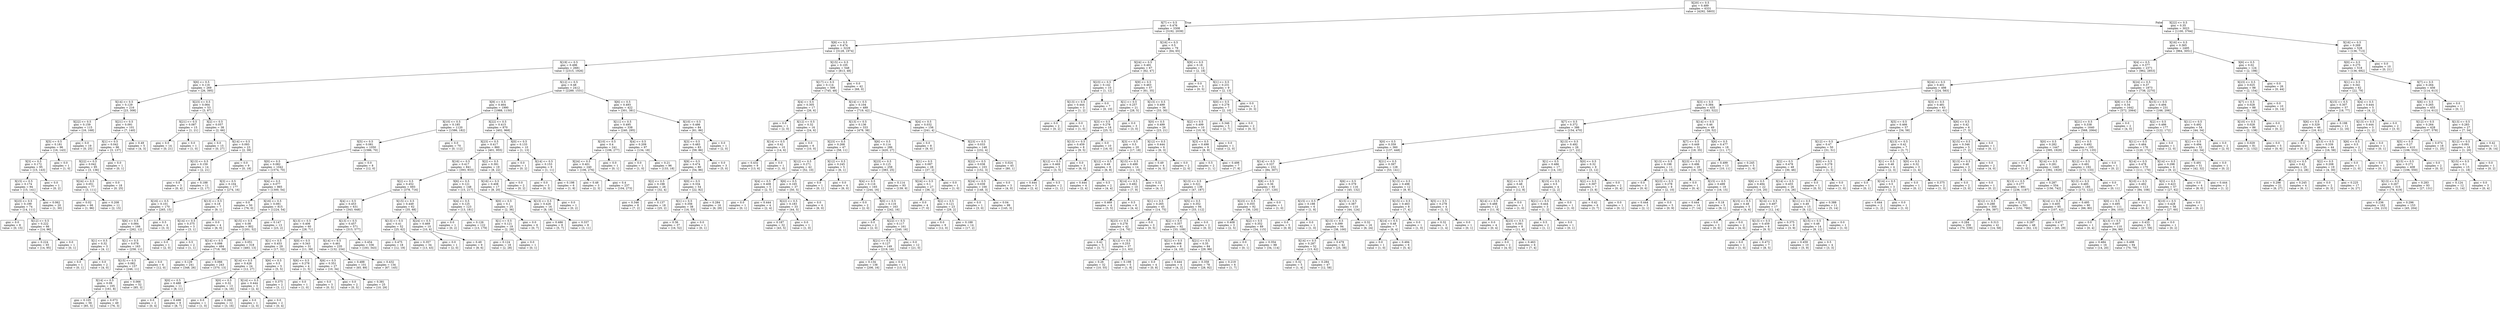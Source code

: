 digraph Tree {
node [shape=box] ;
0 [label="X[20] <= 0.5\ngini = 0.489\nsamples = 6331\nvalue = [4292, 5803]"] ;
1 [label="X[7] <= 0.5\ngini = 0.476\nsamples = 3308\nvalue = [3192, 2039]"] ;
0 -> 1 [labeldistance=2.5, labelangle=45, headlabel="True"] ;
2 [label="X[8] <= 0.5\ngini = 0.474\nsamples = 3229\nvalue = [3128, 1974]"] ;
1 -> 2 ;
3 [label="X[19] <= 0.5\ngini = 0.496\nsamples = 2681\nvalue = [2315, 1926]"] ;
2 -> 3 ;
4 [label="X[6] <= 0.5\ngini = 0.116\nsamples = 269\nvalue = [26, 395]"] ;
3 -> 4 ;
5 [label="X[14] <= 0.5\ngini = 0.129\nsamples = 216\nvalue = [23, 308]"] ;
4 -> 5 ;
6 [label="X[22] <= 0.5\ngini = 0.159\nsamples = 115\nvalue = [16, 168]"] ;
5 -> 6 ;
7 [label="X[5] <= 0.5\ngini = 0.181\nsamples = 96\nvalue = [16, 143]"] ;
6 -> 7 ;
8 [label="X[3] <= 0.5\ngini = 0.172\nsamples = 95\nvalue = [15, 143]"] ;
7 -> 8 ;
9 [label="X[15] <= 0.5\ngini = 0.174\nsamples = 94\nvalue = [15, 141]"] ;
8 -> 9 ;
10 [label="X[23] <= 0.5\ngini = 0.199\nsamples = 74\nvalue = [14, 111]"] ;
9 -> 10 ;
11 [label="gini = 0.0\nsamples = 8\nvalue = [0, 15]"] ;
10 -> 11 ;
12 [label="X[12] <= 0.5\ngini = 0.222\nsamples = 66\nvalue = [14, 96]"] ;
10 -> 12 ;
13 [label="gini = 0.224\nsamples = 65\nvalue = [14, 95]"] ;
12 -> 13 ;
14 [label="gini = 0.0\nsamples = 1\nvalue = [0, 1]"] ;
12 -> 14 ;
15 [label="gini = 0.062\nsamples = 20\nvalue = [1, 30]"] ;
9 -> 15 ;
16 [label="gini = 0.0\nsamples = 1\nvalue = [0, 2]"] ;
8 -> 16 ;
17 [label="gini = 0.0\nsamples = 1\nvalue = [1, 0]"] ;
7 -> 17 ;
18 [label="gini = 0.0\nsamples = 19\nvalue = [0, 25]"] ;
6 -> 18 ;
19 [label="X[21] <= 0.5\ngini = 0.091\nsamples = 101\nvalue = [7, 140]"] ;
5 -> 19 ;
20 [label="X[1] <= 0.5\ngini = 0.042\nsamples = 96\nvalue = [3, 137]"] ;
19 -> 20 ;
21 [label="X[22] <= 0.5\ngini = 0.042\nsamples = 95\nvalue = [3, 136]"] ;
20 -> 21 ;
22 [label="X[24] <= 0.5\ngini = 0.051\nsamples = 77\nvalue = [3, 111]"] ;
21 -> 22 ;
23 [label="gini = 0.02\nsamples = 66\nvalue = [1, 96]"] ;
22 -> 23 ;
24 [label="gini = 0.208\nsamples = 11\nvalue = [2, 15]"] ;
22 -> 24 ;
25 [label="gini = 0.0\nsamples = 18\nvalue = [0, 25]"] ;
21 -> 25 ;
26 [label="gini = 0.0\nsamples = 1\nvalue = [0, 1]"] ;
20 -> 26 ;
27 [label="gini = 0.49\nsamples = 5\nvalue = [4, 3]"] ;
19 -> 27 ;
28 [label="X[23] <= 0.5\ngini = 0.064\nsamples = 53\nvalue = [3, 87]"] ;
4 -> 28 ;
29 [label="X[21] <= 0.5\ngini = 0.087\nsamples = 15\nvalue = [1, 21]"] ;
28 -> 29 ;
30 [label="gini = 0.0\nsamples = 14\nvalue = [0, 21]"] ;
29 -> 30 ;
31 [label="gini = 0.0\nsamples = 1\nvalue = [1, 0]"] ;
29 -> 31 ;
32 [label="X[2] <= 0.5\ngini = 0.057\nsamples = 38\nvalue = [2, 66]"] ;
28 -> 32 ;
33 [label="gini = 0.0\nsamples = 15\nvalue = [0, 27]"] ;
32 -> 33 ;
34 [label="X[14] <= 0.5\ngini = 0.093\nsamples = 23\nvalue = [2, 39]"] ;
32 -> 34 ;
35 [label="X[13] <= 0.5\ngini = 0.159\nsamples = 14\nvalue = [2, 21]"] ;
34 -> 35 ;
36 [label="gini = 0.0\nsamples = 3\nvalue = [0, 4]"] ;
35 -> 36 ;
37 [label="gini = 0.188\nsamples = 11\nvalue = [2, 17]"] ;
35 -> 37 ;
38 [label="gini = 0.0\nsamples = 9\nvalue = [0, 18]"] ;
34 -> 38 ;
39 [label="X[12] <= 0.5\ngini = 0.48\nsamples = 2412\nvalue = [2289, 1531]"] ;
3 -> 39 ;
40 [label="X[9] <= 0.5\ngini = 0.464\nsamples = 1990\nvalue = [1988, 1150]"] ;
39 -> 40 ;
41 [label="X[10] <= 0.5\ngini = 0.185\nsamples = 1120\nvalue = [1586, 182]"] ;
40 -> 41 ;
42 [label="X[5] <= 0.5\ngini = 0.081\nsamples = 1050\nvalue = [1586, 70]"] ;
41 -> 42 ;
43 [label="X[0] <= 0.5\ngini = 0.082\nsamples = 1042\nvalue = [1574, 70]"] ;
42 -> 43 ;
44 [label="X[3] <= 0.5\ngini = 0.104\nsamples = 177\nvalue = [274, 16]"] ;
43 -> 44 ;
45 [label="X[16] <= 0.5\ngini = 0.101\nsamples = 170\nvalue = [265, 15]"] ;
44 -> 45 ;
46 [label="X[6] <= 0.5\ngini = 0.084\nsamples = 166\nvalue = [262, 12]"] ;
45 -> 46 ;
47 [label="X[1] <= 0.5\ngini = 0.32\nsamples = 3\nvalue = [4, 1]"] ;
46 -> 47 ;
48 [label="gini = 0.0\nsamples = 1\nvalue = [0, 1]"] ;
47 -> 48 ;
49 [label="gini = 0.0\nsamples = 2\nvalue = [4, 0]"] ;
47 -> 49 ;
50 [label="X[1] <= 0.5\ngini = 0.078\nsamples = 163\nvalue = [258, 11]"] ;
46 -> 50 ;
51 [label="X[15] <= 0.5\ngini = 0.082\nsamples = 157\nvalue = [246, 11]"] ;
50 -> 51 ;
52 [label="X[14] <= 0.5\ngini = 0.09\nsamples = 105\nvalue = [161, 8]"] ;
51 -> 52 ;
53 [label="gini = 0.105\nsamples = 56\nvalue = [85, 5]"] ;
52 -> 53 ;
54 [label="gini = 0.073\nsamples = 49\nvalue = [76, 3]"] ;
52 -> 54 ;
55 [label="gini = 0.066\nsamples = 52\nvalue = [85, 3]"] ;
51 -> 55 ;
56 [label="gini = 0.0\nsamples = 6\nvalue = [12, 0]"] ;
50 -> 56 ;
57 [label="gini = 0.5\nsamples = 4\nvalue = [3, 3]"] ;
45 -> 57 ;
58 [label="X[13] <= 0.5\ngini = 0.18\nsamples = 7\nvalue = [9, 1]"] ;
44 -> 58 ;
59 [label="X[14] <= 0.5\ngini = 0.375\nsamples = 3\nvalue = [3, 1]"] ;
58 -> 59 ;
60 [label="gini = 0.0\nsamples = 1\nvalue = [2, 0]"] ;
59 -> 60 ;
61 [label="gini = 0.5\nsamples = 2\nvalue = [1, 1]"] ;
59 -> 61 ;
62 [label="gini = 0.0\nsamples = 4\nvalue = [6, 0]"] ;
58 -> 62 ;
63 [label="X[4] <= 0.5\ngini = 0.077\nsamples = 865\nvalue = [1300, 54]"] ;
43 -> 63 ;
64 [label="gini = 0.0\nsamples = 50\nvalue = [76, 0]"] ;
63 -> 64 ;
65 [label="X[16] <= 0.5\ngini = 0.081\nsamples = 815\nvalue = [1224, 54]"] ;
63 -> 65 ;
66 [label="X[15] <= 0.5\ngini = 0.08\nsamples = 802\nvalue = [1201, 52]"] ;
65 -> 66 ;
67 [label="X[14] <= 0.5\ngini = 0.098\nsamples = 484\nvalue = [718, 39]"] ;
66 -> 67 ;
68 [label="gini = 0.129\nsamples = 241\nvalue = [348, 26]"] ;
67 -> 68 ;
69 [label="gini = 0.066\nsamples = 243\nvalue = [370, 13]"] ;
67 -> 69 ;
70 [label="gini = 0.051\nsamples = 318\nvalue = [483, 13]"] ;
66 -> 70 ;
71 [label="gini = 0.147\nsamples = 13\nvalue = [23, 2]"] ;
65 -> 71 ;
72 [label="gini = 0.0\nsamples = 8\nvalue = [12, 0]"] ;
42 -> 72 ;
73 [label="gini = 0.0\nsamples = 70\nvalue = [0, 112]"] ;
41 -> 73 ;
74 [label="X[22] <= 0.5\ngini = 0.415\nsamples = 870\nvalue = [402, 968]"] ;
40 -> 74 ;
75 [label="X[23] <= 0.5\ngini = 0.417\nsamples = 860\nvalue = [401, 955]"] ;
74 -> 75 ;
76 [label="X[16] <= 0.5\ngini = 0.417\nsamples = 841\nvalue = [393, 933]"] ;
75 -> 76 ;
77 [label="X[2] <= 0.5\ngini = 0.452\nsamples = 693\nvalue = [378, 716]"] ;
76 -> 77 ;
78 [label="X[4] <= 0.5\ngini = 0.453\nsamples = 631\nvalue = [343, 648]"] ;
77 -> 78 ;
79 [label="X[13] <= 0.5\ngini = 0.406\nsamples = 60\nvalue = [28, 71]"] ;
78 -> 79 ;
80 [label="X[1] <= 0.5\ngini = 0.453\nsamples = 29\nvalue = [17, 32]"] ;
79 -> 80 ;
81 [label="X[14] <= 0.5\ngini = 0.426\nsamples = 24\nvalue = [12, 27]"] ;
80 -> 81 ;
82 [label="X[0] <= 0.5\ngini = 0.488\nsamples = 11\nvalue = [8, 11]"] ;
81 -> 82 ;
83 [label="gini = 0.0\nsamples = 2\nvalue = [0, 4]"] ;
82 -> 83 ;
84 [label="gini = 0.498\nsamples = 9\nvalue = [8, 7]"] ;
82 -> 84 ;
85 [label="X[0] <= 0.5\ngini = 0.32\nsamples = 13\nvalue = [4, 16]"] ;
81 -> 85 ;
86 [label="gini = 0.0\nsamples = 1\nvalue = [1, 0]"] ;
85 -> 86 ;
87 [label="gini = 0.266\nsamples = 12\nvalue = [3, 16]"] ;
85 -> 87 ;
88 [label="X[6] <= 0.5\ngini = 0.5\nsamples = 5\nvalue = [5, 5]"] ;
80 -> 88 ;
89 [label="X[14] <= 0.5\ngini = 0.444\nsamples = 3\nvalue = [2, 4]"] ;
88 -> 89 ;
90 [label="gini = 0.0\nsamples = 1\nvalue = [2, 0]"] ;
89 -> 90 ;
91 [label="gini = 0.0\nsamples = 2\nvalue = [0, 4]"] ;
89 -> 91 ;
92 [label="gini = 0.375\nsamples = 2\nvalue = [3, 1]"] ;
88 -> 92 ;
93 [label="X[0] <= 0.5\ngini = 0.343\nsamples = 31\nvalue = [11, 39]"] ;
79 -> 93 ;
94 [label="X[6] <= 0.5\ngini = 0.278\nsamples = 4\nvalue = [1, 5]"] ;
93 -> 94 ;
95 [label="gini = 0.0\nsamples = 1\nvalue = [1, 0]"] ;
94 -> 95 ;
96 [label="gini = 0.0\nsamples = 3\nvalue = [0, 5]"] ;
94 -> 96 ;
97 [label="X[6] <= 0.5\ngini = 0.351\nsamples = 27\nvalue = [10, 34]"] ;
93 -> 97 ;
98 [label="gini = 0.0\nsamples = 2\nvalue = [0, 5]"] ;
97 -> 98 ;
99 [label="gini = 0.381\nsamples = 25\nvalue = [10, 29]"] ;
97 -> 99 ;
100 [label="X[13] <= 0.5\ngini = 0.457\nsamples = 571\nvalue = [315, 577]"] ;
78 -> 100 ;
101 [label="X[14] <= 0.5\ngini = 0.461\nsamples = 235\nvalue = [132, 234]"] ;
100 -> 101 ;
102 [label="gini = 0.488\nsamples = 101\nvalue = [65, 89]"] ;
101 -> 102 ;
103 [label="gini = 0.432\nsamples = 134\nvalue = [67, 145]"] ;
101 -> 103 ;
104 [label="gini = 0.454\nsamples = 336\nvalue = [183, 343]"] ;
100 -> 104 ;
105 [label="X[15] <= 0.5\ngini = 0.449\nsamples = 62\nvalue = [35, 68]"] ;
77 -> 105 ;
106 [label="X[13] <= 0.5\ngini = 0.41\nsamples = 52\nvalue = [25, 62]"] ;
105 -> 106 ;
107 [label="gini = 0.475\nsamples = 18\nvalue = [12, 19]"] ;
106 -> 107 ;
108 [label="gini = 0.357\nsamples = 34\nvalue = [13, 43]"] ;
106 -> 108 ;
109 [label="X[24] <= 0.5\ngini = 0.469\nsamples = 10\nvalue = [10, 6]"] ;
105 -> 109 ;
110 [label="gini = 0.0\nsamples = 1\nvalue = [2, 0]"] ;
109 -> 110 ;
111 [label="gini = 0.49\nsamples = 9\nvalue = [8, 6]"] ;
109 -> 111 ;
112 [label="X[6] <= 0.5\ngini = 0.121\nsamples = 148\nvalue = [15, 217]"] ;
76 -> 112 ;
113 [label="X[4] <= 0.5\ngini = 0.125\nsamples = 123\nvalue = [13, 181]"] ;
112 -> 113 ;
114 [label="gini = 0.0\nsamples = 1\nvalue = [0, 2]"] ;
113 -> 114 ;
115 [label="gini = 0.126\nsamples = 122\nvalue = [13, 179]"] ;
113 -> 115 ;
116 [label="X[0] <= 0.5\ngini = 0.1\nsamples = 25\nvalue = [2, 36]"] ;
112 -> 116 ;
117 [label="X[1] <= 0.5\ngini = 0.121\nsamples = 19\nvalue = [2, 29]"] ;
116 -> 117 ;
118 [label="gini = 0.124\nsamples = 18\nvalue = [2, 28]"] ;
117 -> 118 ;
119 [label="gini = 0.0\nsamples = 1\nvalue = [0, 1]"] ;
117 -> 119 ;
120 [label="gini = 0.0\nsamples = 6\nvalue = [0, 7]"] ;
116 -> 120 ;
121 [label="X[2] <= 0.5\ngini = 0.391\nsamples = 19\nvalue = [8, 22]"] ;
75 -> 121 ;
122 [label="X[16] <= 0.5\ngini = 0.408\nsamples = 17\nvalue = [8, 20]"] ;
121 -> 122 ;
123 [label="X[13] <= 0.5\ngini = 0.426\nsamples = 16\nvalue = [8, 18]"] ;
122 -> 123 ;
124 [label="gini = 0.486\nsamples = 8\nvalue = [5, 7]"] ;
123 -> 124 ;
125 [label="gini = 0.337\nsamples = 8\nvalue = [3, 11]"] ;
123 -> 125 ;
126 [label="gini = 0.0\nsamples = 1\nvalue = [0, 2]"] ;
122 -> 126 ;
127 [label="gini = 0.0\nsamples = 2\nvalue = [0, 2]"] ;
121 -> 127 ;
128 [label="X[0] <= 0.5\ngini = 0.133\nsamples = 10\nvalue = [1, 13]"] ;
74 -> 128 ;
129 [label="gini = 0.0\nsamples = 1\nvalue = [0, 2]"] ;
128 -> 129 ;
130 [label="X[14] <= 0.5\ngini = 0.153\nsamples = 9\nvalue = [1, 11]"] ;
128 -> 130 ;
131 [label="gini = 0.0\nsamples = 3\nvalue = [0, 3]"] ;
130 -> 131 ;
132 [label="gini = 0.198\nsamples = 6\nvalue = [1, 8]"] ;
130 -> 132 ;
133 [label="X[6] <= 0.5\ngini = 0.493\nsamples = 422\nvalue = [301, 381]"] ;
39 -> 133 ;
134 [label="X[11] <= 0.5\ngini = 0.495\nsamples = 338\nvalue = [240, 295]"] ;
133 -> 134 ;
135 [label="X[10] <= 0.5\ngini = 0.4\nsamples = 241\nvalue = [106, 277]"] ;
134 -> 135 ;
136 [label="X[24] <= 0.5\ngini = 0.401\nsamples = 240\nvalue = [106, 276]"] ;
135 -> 136 ;
137 [label="gini = 0.48\nsamples = 3\nvalue = [2, 3]"] ;
136 -> 137 ;
138 [label="gini = 0.4\nsamples = 237\nvalue = [104, 273]"] ;
136 -> 138 ;
139 [label="gini = 0.0\nsamples = 1\nvalue = [0, 1]"] ;
135 -> 139 ;
140 [label="X[4] <= 0.5\ngini = 0.209\nsamples = 97\nvalue = [134, 18]"] ;
134 -> 140 ;
141 [label="gini = 0.0\nsamples = 1\nvalue = [1, 0]"] ;
140 -> 141 ;
142 [label="gini = 0.21\nsamples = 96\nvalue = [133, 18]"] ;
140 -> 142 ;
143 [label="X[10] <= 0.5\ngini = 0.486\nsamples = 84\nvalue = [61, 86]"] ;
133 -> 143 ;
144 [label="X[3] <= 0.5\ngini = 0.483\nsamples = 83\nvalue = [59, 86]"] ;
143 -> 144 ;
145 [label="X[9] <= 0.5\ngini = 0.474\nsamples = 80\nvalue = [54, 86]"] ;
144 -> 145 ;
146 [label="X[2] <= 0.5\ngini = 0.198\nsamples = 26\nvalue = [32, 4]"] ;
145 -> 146 ;
147 [label="gini = 0.346\nsamples = 8\nvalue = [7, 2]"] ;
146 -> 147 ;
148 [label="gini = 0.137\nsamples = 18\nvalue = [25, 2]"] ;
146 -> 148 ;
149 [label="X[0] <= 0.5\ngini = 0.334\nsamples = 54\nvalue = [22, 82]"] ;
145 -> 149 ;
150 [label="X[1] <= 0.5\ngini = 0.356\nsamples = 38\nvalue = [16, 53]"] ;
149 -> 150 ;
151 [label="gini = 0.36\nsamples = 37\nvalue = [16, 52]"] ;
150 -> 151 ;
152 [label="gini = 0.0\nsamples = 1\nvalue = [0, 1]"] ;
150 -> 152 ;
153 [label="gini = 0.284\nsamples = 16\nvalue = [6, 29]"] ;
149 -> 153 ;
154 [label="gini = 0.0\nsamples = 3\nvalue = [5, 0]"] ;
144 -> 154 ;
155 [label="gini = 0.0\nsamples = 1\nvalue = [2, 0]"] ;
143 -> 155 ;
156 [label="X[15] <= 0.5\ngini = 0.105\nsamples = 548\nvalue = [813, 48]"] ;
2 -> 156 ;
157 [label="X[17] <= 0.5\ngini = 0.114\nsamples = 506\nvalue = [745, 48]"] ;
156 -> 157 ;
158 [label="X[4] <= 0.5\ngini = 0.305\nsamples = 17\nvalue = [26, 6]"] ;
157 -> 158 ;
159 [label="gini = 0.0\nsamples = 1\nvalue = [2, 0]"] ;
158 -> 159 ;
160 [label="X[12] <= 0.5\ngini = 0.32\nsamples = 16\nvalue = [24, 6]"] ;
158 -> 160 ;
161 [label="X[14] <= 0.5\ngini = 0.42\nsamples = 10\nvalue = [14, 6]"] ;
160 -> 161 ;
162 [label="gini = 0.432\nsamples = 9\nvalue = [13, 6]"] ;
161 -> 162 ;
163 [label="gini = 0.0\nsamples = 1\nvalue = [1, 0]"] ;
161 -> 163 ;
164 [label="gini = 0.0\nsamples = 6\nvalue = [10, 0]"] ;
160 -> 164 ;
165 [label="X[14] <= 0.5\ngini = 0.104\nsamples = 489\nvalue = [719, 42]"] ;
157 -> 165 ;
166 [label="X[13] <= 0.5\ngini = 0.136\nsamples = 333\nvalue = [478, 38]"] ;
165 -> 166 ;
167 [label="X[23] <= 0.5\ngini = 0.268\nsamples = 47\nvalue = [58, 11]"] ;
166 -> 167 ;
168 [label="X[12] <= 0.5\ngini = 0.271\nsamples = 42\nvalue = [52, 10]"] ;
167 -> 168 ;
169 [label="X[4] <= 0.5\ngini = 0.408\nsamples = 5\nvalue = [2, 5]"] ;
168 -> 169 ;
170 [label="gini = 0.0\nsamples = 1\nvalue = [0, 1]"] ;
169 -> 170 ;
171 [label="gini = 0.444\nsamples = 4\nvalue = [2, 4]"] ;
169 -> 171 ;
172 [label="X[6] <= 0.5\ngini = 0.165\nsamples = 37\nvalue = [50, 5]"] ;
168 -> 172 ;
173 [label="X[22] <= 0.5\ngini = 0.183\nsamples = 33\nvalue = [44, 5]"] ;
172 -> 173 ;
174 [label="gini = 0.187\nsamples = 32\nvalue = [43, 5]"] ;
173 -> 174 ;
175 [label="gini = 0.0\nsamples = 1\nvalue = [1, 0]"] ;
173 -> 175 ;
176 [label="gini = 0.0\nsamples = 4\nvalue = [6, 0]"] ;
172 -> 176 ;
177 [label="X[12] <= 0.5\ngini = 0.245\nsamples = 5\nvalue = [6, 1]"] ;
167 -> 177 ;
178 [label="gini = 0.0\nsamples = 1\nvalue = [0, 1]"] ;
177 -> 178 ;
179 [label="gini = 0.0\nsamples = 4\nvalue = [6, 0]"] ;
177 -> 179 ;
180 [label="X[6] <= 0.5\ngini = 0.114\nsamples = 286\nvalue = [420, 27]"] ;
166 -> 180 ;
181 [label="X[23] <= 0.5\ngini = 0.115\nsamples = 258\nvalue = [383, 25]"] ;
180 -> 181 ;
182 [label="X[4] <= 0.5\ngini = 0.116\nsamples = 165\nvalue = [244, 16]"] ;
181 -> 182 ;
183 [label="gini = 0.0\nsamples = 2\nvalue = [2, 0]"] ;
182 -> 183 ;
184 [label="X[0] <= 0.5\ngini = 0.116\nsamples = 163\nvalue = [242, 16]"] ;
182 -> 184 ;
185 [label="gini = 0.0\nsamples = 2\nvalue = [2, 0]"] ;
184 -> 185 ;
186 [label="X[22] <= 0.5\ngini = 0.117\nsamples = 161\nvalue = [240, 16]"] ;
184 -> 186 ;
187 [label="X[21] <= 0.5\ngini = 0.127\nsamples = 149\nvalue = [219, 16]"] ;
186 -> 187 ;
188 [label="gini = 0.134\nsamples = 138\nvalue = [206, 16]"] ;
187 -> 188 ;
189 [label="gini = 0.0\nsamples = 11\nvalue = [13, 0]"] ;
187 -> 189 ;
190 [label="gini = 0.0\nsamples = 12\nvalue = [21, 0]"] ;
186 -> 190 ;
191 [label="gini = 0.114\nsamples = 93\nvalue = [139, 9]"] ;
181 -> 191 ;
192 [label="X[1] <= 0.5\ngini = 0.097\nsamples = 28\nvalue = [37, 2]"] ;
180 -> 192 ;
193 [label="X[24] <= 0.5\ngini = 0.1\nsamples = 27\nvalue = [36, 2]"] ;
192 -> 193 ;
194 [label="gini = 0.0\nsamples = 4\nvalue = [7, 0]"] ;
193 -> 194 ;
195 [label="X[2] <= 0.5\ngini = 0.121\nsamples = 23\nvalue = [29, 2]"] ;
193 -> 195 ;
196 [label="gini = 0.0\nsamples = 9\nvalue = [12, 0]"] ;
195 -> 196 ;
197 [label="gini = 0.188\nsamples = 14\nvalue = [17, 2]"] ;
195 -> 197 ;
198 [label="gini = 0.0\nsamples = 1\nvalue = [1, 0]"] ;
192 -> 198 ;
199 [label="X[4] <= 0.5\ngini = 0.032\nsamples = 156\nvalue = [241, 4]"] ;
165 -> 199 ;
200 [label="gini = 0.0\nsamples = 8\nvalue = [9, 0]"] ;
199 -> 200 ;
201 [label="X[23] <= 0.5\ngini = 0.033\nsamples = 148\nvalue = [232, 4]"] ;
199 -> 201 ;
202 [label="X[22] <= 0.5\ngini = 0.038\nsamples = 103\nvalue = [152, 3]"] ;
201 -> 202 ;
203 [label="X[24] <= 0.5\ngini = 0.039\nsamples = 100\nvalue = [148, 3]"] ;
202 -> 203 ;
204 [label="gini = 0.0\nsamples = 1\nvalue = [3, 0]"] ;
203 -> 204 ;
205 [label="gini = 0.04\nsamples = 99\nvalue = [145, 3]"] ;
203 -> 205 ;
206 [label="gini = 0.0\nsamples = 3\nvalue = [4, 0]"] ;
202 -> 206 ;
207 [label="gini = 0.024\nsamples = 45\nvalue = [80, 1]"] ;
201 -> 207 ;
208 [label="gini = 0.0\nsamples = 42\nvalue = [68, 0]"] ;
156 -> 208 ;
209 [label="X[16] <= 0.5\ngini = 0.5\nsamples = 79\nvalue = [64, 65]"] ;
1 -> 209 ;
210 [label="X[24] <= 0.5\ngini = 0.491\nsamples = 67\nvalue = [62, 47]"] ;
209 -> 210 ;
211 [label="X[23] <= 0.5\ngini = 0.142\nsamples = 10\nvalue = [1, 12]"] ;
210 -> 211 ;
212 [label="X[13] <= 0.5\ngini = 0.444\nsamples = 3\nvalue = [1, 2]"] ;
211 -> 212 ;
213 [label="gini = 0.0\nsamples = 2\nvalue = [0, 2]"] ;
212 -> 213 ;
214 [label="gini = 0.0\nsamples = 1\nvalue = [1, 0]"] ;
212 -> 214 ;
215 [label="gini = 0.0\nsamples = 7\nvalue = [0, 10]"] ;
211 -> 215 ;
216 [label="X[9] <= 0.5\ngini = 0.463\nsamples = 57\nvalue = [61, 35]"] ;
210 -> 216 ;
217 [label="X[1] <= 0.5\ngini = 0.257\nsamples = 21\nvalue = [28, 5]"] ;
216 -> 217 ;
218 [label="X[3] <= 0.5\ngini = 0.278\nsamples = 18\nvalue = [25, 5]"] ;
217 -> 218 ;
219 [label="X[13] <= 0.5\ngini = 0.459\nsamples = 8\nvalue = [9, 5]"] ;
218 -> 219 ;
220 [label="X[12] <= 0.5\ngini = 0.469\nsamples = 5\nvalue = [3, 5]"] ;
219 -> 220 ;
221 [label="gini = 0.444\nsamples = 3\nvalue = [2, 4]"] ;
220 -> 221 ;
222 [label="gini = 0.5\nsamples = 2\nvalue = [1, 1]"] ;
220 -> 222 ;
223 [label="gini = 0.0\nsamples = 3\nvalue = [6, 0]"] ;
219 -> 223 ;
224 [label="gini = 0.0\nsamples = 10\nvalue = [16, 0]"] ;
218 -> 224 ;
225 [label="gini = 0.0\nsamples = 3\nvalue = [3, 0]"] ;
217 -> 225 ;
226 [label="X[13] <= 0.5\ngini = 0.499\nsamples = 36\nvalue = [33, 30]"] ;
216 -> 226 ;
227 [label="X[0] <= 0.5\ngini = 0.499\nsamples = 26\nvalue = [23, 21]"] ;
226 -> 227 ;
228 [label="X[3] <= 0.5\ngini = 0.5\nsamples = 20\nvalue = [17, 18]"] ;
227 -> 228 ;
229 [label="X[12] <= 0.5\ngini = 0.49\nsamples = 6\nvalue = [6, 8]"] ;
228 -> 229 ;
230 [label="gini = 0.444\nsamples = 4\nvalue = [2, 4]"] ;
229 -> 230 ;
231 [label="gini = 0.5\nsamples = 2\nvalue = [4, 4]"] ;
229 -> 231 ;
232 [label="X[15] <= 0.5\ngini = 0.499\nsamples = 14\nvalue = [11, 10]"] ;
228 -> 232 ;
233 [label="X[14] <= 0.5\ngini = 0.492\nsamples = 10\nvalue = [7, 9]"] ;
232 -> 233 ;
234 [label="gini = 0.469\nsamples = 4\nvalue = [3, 5]"] ;
233 -> 234 ;
235 [label="gini = 0.5\nsamples = 6\nvalue = [4, 4]"] ;
233 -> 235 ;
236 [label="gini = 0.32\nsamples = 4\nvalue = [4, 1]"] ;
232 -> 236 ;
237 [label="X[12] <= 0.5\ngini = 0.444\nsamples = 6\nvalue = [6, 3]"] ;
227 -> 237 ;
238 [label="gini = 0.49\nsamples = 4\nvalue = [4, 3]"] ;
237 -> 238 ;
239 [label="gini = 0.0\nsamples = 2\nvalue = [2, 0]"] ;
237 -> 239 ;
240 [label="X[2] <= 0.5\ngini = 0.499\nsamples = 10\nvalue = [10, 9]"] ;
226 -> 240 ;
241 [label="X[3] <= 0.5\ngini = 0.498\nsamples = 9\nvalue = [8, 9]"] ;
240 -> 241 ;
242 [label="gini = 0.5\nsamples = 2\nvalue = [1, 1]"] ;
241 -> 242 ;
243 [label="gini = 0.498\nsamples = 7\nvalue = [7, 8]"] ;
241 -> 243 ;
244 [label="gini = 0.0\nsamples = 1\nvalue = [2, 0]"] ;
240 -> 244 ;
245 [label="X[9] <= 0.5\ngini = 0.18\nsamples = 12\nvalue = [2, 18]"] ;
209 -> 245 ;
246 [label="gini = 0.0\nsamples = 3\nvalue = [0, 5]"] ;
245 -> 246 ;
247 [label="X[1] <= 0.5\ngini = 0.231\nsamples = 9\nvalue = [2, 13]"] ;
245 -> 247 ;
248 [label="X[0] <= 0.5\ngini = 0.278\nsamples = 7\nvalue = [2, 10]"] ;
247 -> 248 ;
249 [label="gini = 0.346\nsamples = 5\nvalue = [2, 7]"] ;
248 -> 249 ;
250 [label="gini = 0.0\nsamples = 2\nvalue = [0, 3]"] ;
248 -> 250 ;
251 [label="gini = 0.0\nsamples = 2\nvalue = [0, 3]"] ;
247 -> 251 ;
252 [label="X[22] <= 0.5\ngini = 0.35\nsamples = 3023\nvalue = [1100, 3764]"] ;
0 -> 252 [labeldistance=2.5, labelangle=-45, headlabel="False"] ;
253 [label="X[16] <= 0.5\ngini = 0.365\nsamples = 2495\nvalue = [964, 3051]"] ;
252 -> 253 ;
254 [label="X[4] <= 0.5\ngini = 0.377\nsamples = 2371\nvalue = [962, 2853]"] ;
253 -> 254 ;
255 [label="X[24] <= 0.5\ngini = 0.401\nsamples = 498\nvalue = [224, 583]"] ;
254 -> 255 ;
256 [label="X[3] <= 0.5\ngini = 0.384\nsamples = 435\nvalue = [183, 522]"] ;
255 -> 256 ;
257 [label="X[7] <= 0.5\ngini = 0.372\nsamples = 386\nvalue = [154, 470]"] ;
256 -> 257 ;
258 [label="X[0] <= 0.5\ngini = 0.359\nsamples = 360\nvalue = [137, 448]"] ;
257 -> 258 ;
259 [label="X[14] <= 0.5\ngini = 0.337\nsamples = 232\nvalue = [84, 307]"] ;
258 -> 259 ;
260 [label="X[13] <= 0.5\ngini = 0.321\nsamples = 139\nvalue = [47, 187]"] ;
259 -> 260 ;
261 [label="X[1] <= 0.5\ngini = 0.265\nsamples = 45\nvalue = [14, 75]"] ;
260 -> 261 ;
262 [label="X[23] <= 0.5\ngini = 0.278\nsamples = 42\nvalue = [14, 70]"] ;
261 -> 262 ;
263 [label="gini = 0.42\nsamples = 5\nvalue = [3, 7]"] ;
262 -> 263 ;
264 [label="X[12] <= 0.5\ngini = 0.253\nsamples = 37\nvalue = [11, 63]"] ;
262 -> 264 ;
265 [label="gini = 0.26\nsamples = 32\nvalue = [10, 55]"] ;
264 -> 265 ;
266 [label="gini = 0.198\nsamples = 5\nvalue = [1, 8]"] ;
264 -> 266 ;
267 [label="gini = 0.0\nsamples = 3\nvalue = [0, 5]"] ;
261 -> 267 ;
268 [label="X[5] <= 0.5\ngini = 0.352\nsamples = 94\nvalue = [33, 112]"] ;
260 -> 268 ;
269 [label="X[2] <= 0.5\ngini = 0.357\nsamples = 92\nvalue = [33, 109]"] ;
268 -> 269 ;
270 [label="X[21] <= 0.5\ngini = 0.408\nsamples = 8\nvalue = [4, 10]"] ;
269 -> 270 ;
271 [label="gini = 0.0\nsamples = 4\nvalue = [0, 8]"] ;
270 -> 271 ;
272 [label="gini = 0.444\nsamples = 4\nvalue = [4, 2]"] ;
270 -> 272 ;
273 [label="X[21] <= 0.5\ngini = 0.35\nsamples = 84\nvalue = [29, 99]"] ;
269 -> 273 ;
274 [label="gini = 0.358\nsamples = 78\nvalue = [28, 92]"] ;
273 -> 274 ;
275 [label="gini = 0.219\nsamples = 6\nvalue = [1, 7]"] ;
273 -> 275 ;
276 [label="gini = 0.0\nsamples = 2\nvalue = [0, 3]"] ;
268 -> 276 ;
277 [label="X[8] <= 0.5\ngini = 0.36\nsamples = 93\nvalue = [37, 120]"] ;
259 -> 277 ;
278 [label="X[23] <= 0.5\ngini = 0.355\nsamples = 92\nvalue = [36, 120]"] ;
277 -> 278 ;
279 [label="gini = 0.408\nsamples = 3\nvalue = [2, 5]"] ;
278 -> 279 ;
280 [label="X[2] <= 0.5\ngini = 0.352\nsamples = 89\nvalue = [34, 115]"] ;
278 -> 280 ;
281 [label="gini = 0.0\nsamples = 1\nvalue = [0, 1]"] ;
280 -> 281 ;
282 [label="gini = 0.354\nsamples = 88\nvalue = [34, 114]"] ;
280 -> 282 ;
283 [label="gini = 0.0\nsamples = 1\nvalue = [1, 0]"] ;
277 -> 283 ;
284 [label="X[21] <= 0.5\ngini = 0.397\nsamples = 128\nvalue = [53, 141]"] ;
258 -> 284 ;
285 [label="X[6] <= 0.5\ngini = 0.379\nsamples = 116\nvalue = [45, 132]"] ;
284 -> 285 ;
286 [label="X[15] <= 0.5\ngini = 0.198\nsamples = 6\nvalue = [1, 8]"] ;
285 -> 286 ;
287 [label="gini = 0.0\nsamples = 5\nvalue = [0, 8]"] ;
286 -> 287 ;
288 [label="gini = 0.0\nsamples = 1\nvalue = [1, 0]"] ;
286 -> 288 ;
289 [label="X[15] <= 0.5\ngini = 0.387\nsamples = 110\nvalue = [44, 124]"] ;
285 -> 289 ;
290 [label="X[13] <= 0.5\ngini = 0.399\nsamples = 94\nvalue = [38, 100]"] ;
289 -> 290 ;
291 [label="X[14] <= 0.5\ngini = 0.287\nsamples = 52\nvalue = [13, 62]"] ;
290 -> 291 ;
292 [label="gini = 0.32\nsamples = 5\nvalue = [1, 4]"] ;
291 -> 292 ;
293 [label="gini = 0.284\nsamples = 47\nvalue = [12, 58]"] ;
291 -> 293 ;
294 [label="gini = 0.479\nsamples = 42\nvalue = [25, 38]"] ;
290 -> 294 ;
295 [label="gini = 0.32\nsamples = 16\nvalue = [6, 24]"] ;
289 -> 295 ;
296 [label="X[13] <= 0.5\ngini = 0.498\nsamples = 12\nvalue = [8, 9]"] ;
284 -> 296 ;
297 [label="X[15] <= 0.5\ngini = 0.463\nsamples = 8\nvalue = [7, 4]"] ;
296 -> 297 ;
298 [label="X[14] <= 0.5\ngini = 0.48\nsamples = 7\nvalue = [6, 4]"] ;
297 -> 298 ;
299 [label="gini = 0.0\nsamples = 1\nvalue = [1, 0]"] ;
298 -> 299 ;
300 [label="gini = 0.494\nsamples = 6\nvalue = [5, 4]"] ;
298 -> 300 ;
301 [label="gini = 0.0\nsamples = 1\nvalue = [1, 0]"] ;
297 -> 301 ;
302 [label="X[5] <= 0.5\ngini = 0.278\nsamples = 4\nvalue = [1, 5]"] ;
296 -> 302 ;
303 [label="gini = 0.32\nsamples = 3\nvalue = [1, 4]"] ;
302 -> 303 ;
304 [label="gini = 0.0\nsamples = 1\nvalue = [0, 1]"] ;
302 -> 304 ;
305 [label="X[13] <= 0.5\ngini = 0.492\nsamples = 26\nvalue = [17, 22]"] ;
257 -> 305 ;
306 [label="X[1] <= 0.5\ngini = 0.486\nsamples = 17\nvalue = [14, 10]"] ;
305 -> 306 ;
307 [label="X[2] <= 0.5\ngini = 0.48\nsamples = 13\nvalue = [12, 8]"] ;
306 -> 307 ;
308 [label="X[14] <= 0.5\ngini = 0.488\nsamples = 12\nvalue = [11, 8]"] ;
307 -> 308 ;
309 [label="gini = 0.0\nsamples = 4\nvalue = [0, 4]"] ;
308 -> 309 ;
310 [label="X[23] <= 0.5\ngini = 0.391\nsamples = 8\nvalue = [11, 4]"] ;
308 -> 310 ;
311 [label="gini = 0.0\nsamples = 2\nvalue = [4, 0]"] ;
310 -> 311 ;
312 [label="gini = 0.463\nsamples = 6\nvalue = [7, 4]"] ;
310 -> 312 ;
313 [label="gini = 0.0\nsamples = 1\nvalue = [1, 0]"] ;
307 -> 313 ;
314 [label="X[15] <= 0.5\ngini = 0.5\nsamples = 4\nvalue = [2, 2]"] ;
306 -> 314 ;
315 [label="X[21] <= 0.5\ngini = 0.444\nsamples = 3\nvalue = [1, 2]"] ;
314 -> 315 ;
316 [label="gini = 0.5\nsamples = 2\nvalue = [1, 1]"] ;
315 -> 316 ;
317 [label="gini = 0.0\nsamples = 1\nvalue = [0, 1]"] ;
315 -> 317 ;
318 [label="gini = 0.0\nsamples = 1\nvalue = [1, 0]"] ;
314 -> 318 ;
319 [label="X[0] <= 0.5\ngini = 0.32\nsamples = 9\nvalue = [3, 12]"] ;
305 -> 319 ;
320 [label="X[2] <= 0.5\ngini = 0.397\nsamples = 7\nvalue = [3, 8]"] ;
319 -> 320 ;
321 [label="gini = 0.42\nsamples = 6\nvalue = [3, 7]"] ;
320 -> 321 ;
322 [label="gini = 0.0\nsamples = 1\nvalue = [0, 1]"] ;
320 -> 322 ;
323 [label="gini = 0.0\nsamples = 2\nvalue = [0, 4]"] ;
319 -> 323 ;
324 [label="X[14] <= 0.5\ngini = 0.46\nsamples = 49\nvalue = [29, 52]"] ;
256 -> 324 ;
325 [label="X[7] <= 0.5\ngini = 0.449\nsamples = 31\nvalue = [18, 35]"] ;
324 -> 325 ;
326 [label="X[13] <= 0.5\ngini = 0.198\nsamples = 11\nvalue = [2, 16]"] ;
325 -> 326 ;
327 [label="gini = 0.0\nsamples = 3\nvalue = [0, 6]"] ;
326 -> 327 ;
328 [label="X[23] <= 0.5\ngini = 0.278\nsamples = 8\nvalue = [2, 10]"] ;
326 -> 328 ;
329 [label="gini = 0.444\nsamples = 3\nvalue = [2, 1]"] ;
328 -> 329 ;
330 [label="gini = 0.0\nsamples = 5\nvalue = [0, 9]"] ;
328 -> 330 ;
331 [label="X[23] <= 0.5\ngini = 0.496\nsamples = 20\nvalue = [16, 19]"] ;
325 -> 331 ;
332 [label="gini = 0.0\nsamples = 1\nvalue = [0, 4]"] ;
331 -> 332 ;
333 [label="X[15] <= 0.5\ngini = 0.499\nsamples = 19\nvalue = [16, 15]"] ;
331 -> 333 ;
334 [label="gini = 0.444\nsamples = 14\nvalue = [7, 14]"] ;
333 -> 334 ;
335 [label="gini = 0.18\nsamples = 5\nvalue = [9, 1]"] ;
333 -> 335 ;
336 [label="X[6] <= 0.5\ngini = 0.477\nsamples = 18\nvalue = [11, 17]"] ;
324 -> 336 ;
337 [label="gini = 0.499\nsamples = 13\nvalue = [10, 11]"] ;
336 -> 337 ;
338 [label="gini = 0.245\nsamples = 5\nvalue = [1, 6]"] ;
336 -> 338 ;
339 [label="X[3] <= 0.5\ngini = 0.481\nsamples = 63\nvalue = [41, 61]"] ;
255 -> 339 ;
340 [label="X[5] <= 0.5\ngini = 0.466\nsamples = 57\nvalue = [34, 58]"] ;
339 -> 340 ;
341 [label="X[12] <= 0.5\ngini = 0.47\nsamples = 50\nvalue = [31, 51]"] ;
340 -> 341 ;
342 [label="X[2] <= 0.5\ngini = 0.478\nsamples = 48\nvalue = [30, 46]"] ;
341 -> 342 ;
343 [label="X[6] <= 0.5\ngini = 0.494\nsamples = 22\nvalue = [16, 20]"] ;
342 -> 343 ;
344 [label="X[15] <= 0.5\ngini = 0.48\nsamples = 5\nvalue = [4, 6]"] ;
343 -> 344 ;
345 [label="gini = 0.0\nsamples = 3\nvalue = [0, 6]"] ;
344 -> 345 ;
346 [label="gini = 0.0\nsamples = 2\nvalue = [4, 0]"] ;
344 -> 346 ;
347 [label="X[14] <= 0.5\ngini = 0.497\nsamples = 17\nvalue = [12, 14]"] ;
343 -> 347 ;
348 [label="X[13] <= 0.5\ngini = 0.459\nsamples = 8\nvalue = [9, 5]"] ;
347 -> 348 ;
349 [label="gini = 0.0\nsamples = 1\nvalue = [1, 0]"] ;
348 -> 349 ;
350 [label="gini = 0.473\nsamples = 7\nvalue = [8, 5]"] ;
348 -> 350 ;
351 [label="gini = 0.375\nsamples = 9\nvalue = [3, 9]"] ;
347 -> 351 ;
352 [label="X[14] <= 0.5\ngini = 0.455\nsamples = 26\nvalue = [14, 26]"] ;
342 -> 352 ;
353 [label="X[11] <= 0.5\ngini = 0.49\nsamples = 15\nvalue = [9, 12]"] ;
352 -> 353 ;
354 [label="X[15] <= 0.5\ngini = 0.48\nsamples = 14\nvalue = [8, 12]"] ;
353 -> 354 ;
355 [label="gini = 0.459\nsamples = 10\nvalue = [5, 9]"] ;
354 -> 355 ;
356 [label="gini = 0.5\nsamples = 4\nvalue = [3, 3]"] ;
354 -> 356 ;
357 [label="gini = 0.0\nsamples = 1\nvalue = [1, 0]"] ;
353 -> 357 ;
358 [label="gini = 0.388\nsamples = 11\nvalue = [5, 14]"] ;
352 -> 358 ;
359 [label="X[0] <= 0.5\ngini = 0.278\nsamples = 2\nvalue = [1, 5]"] ;
341 -> 359 ;
360 [label="gini = 0.0\nsamples = 1\nvalue = [0, 5]"] ;
359 -> 360 ;
361 [label="gini = 0.0\nsamples = 1\nvalue = [1, 0]"] ;
359 -> 361 ;
362 [label="X[13] <= 0.5\ngini = 0.42\nsamples = 7\nvalue = [3, 7]"] ;
340 -> 362 ;
363 [label="X[1] <= 0.5\ngini = 0.48\nsamples = 4\nvalue = [2, 3]"] ;
362 -> 363 ;
364 [label="gini = 0.0\nsamples = 1\nvalue = [0, 1]"] ;
363 -> 364 ;
365 [label="X[14] <= 0.5\ngini = 0.5\nsamples = 3\nvalue = [2, 2]"] ;
363 -> 365 ;
366 [label="gini = 0.444\nsamples = 2\nvalue = [1, 2]"] ;
365 -> 366 ;
367 [label="gini = 0.0\nsamples = 1\nvalue = [1, 0]"] ;
365 -> 367 ;
368 [label="X[0] <= 0.5\ngini = 0.32\nsamples = 3\nvalue = [1, 4]"] ;
362 -> 368 ;
369 [label="gini = 0.0\nsamples = 1\nvalue = [0, 1]"] ;
368 -> 369 ;
370 [label="gini = 0.375\nsamples = 2\nvalue = [1, 3]"] ;
368 -> 370 ;
371 [label="X[6] <= 0.5\ngini = 0.42\nsamples = 6\nvalue = [7, 3]"] ;
339 -> 371 ;
372 [label="X[15] <= 0.5\ngini = 0.346\nsamples = 5\nvalue = [7, 2]"] ;
371 -> 372 ;
373 [label="X[13] <= 0.5\ngini = 0.48\nsamples = 3\nvalue = [3, 2]"] ;
372 -> 373 ;
374 [label="gini = 0.0\nsamples = 2\nvalue = [3, 0]"] ;
373 -> 374 ;
375 [label="gini = 0.0\nsamples = 1\nvalue = [0, 2]"] ;
373 -> 375 ;
376 [label="gini = 0.0\nsamples = 2\nvalue = [4, 0]"] ;
372 -> 376 ;
377 [label="gini = 0.0\nsamples = 1\nvalue = [0, 1]"] ;
371 -> 377 ;
378 [label="X[24] <= 0.5\ngini = 0.37\nsamples = 1873\nvalue = [738, 2270]"] ;
254 -> 378 ;
379 [label="X[8] <= 0.5\ngini = 0.34\nsamples = 1642\nvalue = [572, 2064]"] ;
378 -> 379 ;
380 [label="X[21] <= 0.5\ngini = 0.338\nsamples = 1640\nvalue = [568, 2064]"] ;
379 -> 380 ;
381 [label="X[0] <= 0.5\ngini = 0.282\nsamples = 1447\nvalue = [395, 1929]"] ;
380 -> 381 ;
382 [label="gini = 0.0\nsamples = 2\nvalue = [3, 0]"] ;
381 -> 382 ;
383 [label="X[14] <= 0.5\ngini = 0.281\nsamples = 1445\nvalue = [392, 1929]"] ;
381 -> 383 ;
384 [label="X[13] <= 0.5\ngini = 0.277\nsamples = 891\nvalue = [236, 1187]"] ;
383 -> 384 ;
385 [label="X[12] <= 0.5\ngini = 0.288\nsamples = 300\nvalue = [84, 397]"] ;
384 -> 385 ;
386 [label="gini = 0.284\nsamples = 259\nvalue = [70, 339]"] ;
385 -> 386 ;
387 [label="gini = 0.313\nsamples = 41\nvalue = [14, 58]"] ;
385 -> 387 ;
388 [label="gini = 0.271\nsamples = 591\nvalue = [152, 790]"] ;
384 -> 388 ;
389 [label="gini = 0.287\nsamples = 554\nvalue = [156, 742]"] ;
383 -> 389 ;
390 [label="X[1] <= 0.5\ngini = 0.492\nsamples = 193\nvalue = [173, 135]"] ;
380 -> 390 ;
391 [label="X[12] <= 0.5\ngini = 0.491\nsamples = 192\nvalue = [173, 133]"] ;
390 -> 391 ;
392 [label="X[13] <= 0.5\ngini = 0.485\nsamples = 185\nvalue = [173, 122]"] ;
391 -> 392 ;
393 [label="X[14] <= 0.5\ngini = 0.405\nsamples = 95\nvalue = [107, 42]"] ;
392 -> 393 ;
394 [label="gini = 0.287\nsamples = 48\nvalue = [62, 13]"] ;
393 -> 394 ;
395 [label="gini = 0.477\nsamples = 47\nvalue = [45, 29]"] ;
393 -> 395 ;
396 [label="gini = 0.495\nsamples = 90\nvalue = [66, 80]"] ;
392 -> 396 ;
397 [label="gini = 0.0\nsamples = 7\nvalue = [0, 11]"] ;
391 -> 397 ;
398 [label="gini = 0.0\nsamples = 1\nvalue = [0, 2]"] ;
390 -> 398 ;
399 [label="gini = 0.0\nsamples = 2\nvalue = [4, 0]"] ;
379 -> 399 ;
400 [label="X[15] <= 0.5\ngini = 0.494\nsamples = 231\nvalue = [166, 206]"] ;
378 -> 400 ;
401 [label="X[2] <= 0.5\ngini = 0.486\nsamples = 177\nvalue = [122, 172]"] ;
400 -> 401 ;
402 [label="X[11] <= 0.5\ngini = 0.484\nsamples = 176\nvalue = [120, 172]"] ;
401 -> 402 ;
403 [label="X[14] <= 0.5\ngini = 0.478\nsamples = 170\nvalue = [111, 170]"] ;
402 -> 403 ;
404 [label="X[10] <= 0.5\ngini = 0.492\nsamples = 113\nvalue = [84, 108]"] ;
403 -> 404 ;
405 [label="X[0] <= 0.5\ngini = 0.495\nsamples = 111\nvalue = [84, 103]"] ;
404 -> 405 ;
406 [label="gini = 0.0\nsamples = 1\nvalue = [0, 4]"] ;
405 -> 406 ;
407 [label="X[13] <= 0.5\ngini = 0.497\nsamples = 110\nvalue = [84, 99]"] ;
405 -> 407 ;
408 [label="gini = 0.484\nsamples = 16\nvalue = [14, 20]"] ;
407 -> 408 ;
409 [label="gini = 0.498\nsamples = 94\nvalue = [70, 79]"] ;
407 -> 409 ;
410 [label="gini = 0.0\nsamples = 2\nvalue = [0, 5]"] ;
404 -> 410 ;
411 [label="X[3] <= 0.5\ngini = 0.423\nsamples = 57\nvalue = [27, 62]"] ;
403 -> 411 ;
412 [label="X[10] <= 0.5\ngini = 0.428\nsamples = 56\nvalue = [27, 60]"] ;
411 -> 412 ;
413 [label="gini = 0.433\nsamples = 55\nvalue = [27, 58]"] ;
412 -> 413 ;
414 [label="gini = 0.0\nsamples = 1\nvalue = [0, 2]"] ;
412 -> 414 ;
415 [label="gini = 0.0\nsamples = 1\nvalue = [0, 2]"] ;
411 -> 415 ;
416 [label="X[14] <= 0.5\ngini = 0.298\nsamples = 6\nvalue = [9, 2]"] ;
402 -> 416 ;
417 [label="gini = 0.0\nsamples = 4\nvalue = [8, 0]"] ;
416 -> 417 ;
418 [label="gini = 0.444\nsamples = 2\nvalue = [1, 2]"] ;
416 -> 418 ;
419 [label="gini = 0.0\nsamples = 1\nvalue = [2, 0]"] ;
401 -> 419 ;
420 [label="X[11] <= 0.5\ngini = 0.492\nsamples = 54\nvalue = [44, 34]"] ;
400 -> 420 ;
421 [label="X[1] <= 0.5\ngini = 0.494\nsamples = 52\nvalue = [42, 34]"] ;
420 -> 421 ;
422 [label="gini = 0.491\nsamples = 51\nvalue = [42, 32]"] ;
421 -> 422 ;
423 [label="gini = 0.0\nsamples = 1\nvalue = [0, 2]"] ;
421 -> 423 ;
424 [label="gini = 0.0\nsamples = 2\nvalue = [2, 0]"] ;
420 -> 424 ;
425 [label="X[6] <= 0.5\ngini = 0.02\nsamples = 124\nvalue = [2, 198]"] ;
253 -> 425 ;
426 [label="X[23] <= 0.5\ngini = 0.025\nsamples = 98\nvalue = [2, 154]"] ;
425 -> 426 ;
427 [label="X[7] <= 0.5\ngini = 0.028\nsamples = 88\nvalue = [2, 140]"] ;
426 -> 427 ;
428 [label="X[10] <= 0.5\ngini = 0.028\nsamples = 86\nvalue = [2, 138]"] ;
427 -> 428 ;
429 [label="gini = 0.029\nsamples = 81\nvalue = [2, 132]"] ;
428 -> 429 ;
430 [label="gini = 0.0\nsamples = 5\nvalue = [0, 6]"] ;
428 -> 430 ;
431 [label="gini = 0.0\nsamples = 2\nvalue = [0, 2]"] ;
427 -> 431 ;
432 [label="gini = 0.0\nsamples = 10\nvalue = [0, 14]"] ;
426 -> 432 ;
433 [label="gini = 0.0\nsamples = 26\nvalue = [0, 44]"] ;
425 -> 433 ;
434 [label="X[16] <= 0.5\ngini = 0.269\nsamples = 528\nvalue = [136, 713]"] ;
252 -> 434 ;
435 [label="X[0] <= 0.5\ngini = 0.275\nsamples = 518\nvalue = [136, 692]"] ;
434 -> 435 ;
436 [label="X[1] <= 0.5\ngini = 0.341\nsamples = 62\nvalue = [22, 79]"] ;
435 -> 436 ;
437 [label="X[15] <= 0.5\ngini = 0.307\nsamples = 57\nvalue = [18, 77]"] ;
436 -> 437 ;
438 [label="X[6] <= 0.5\ngini = 0.329\nsamples = 46\nvalue = [16, 61]"] ;
437 -> 438 ;
439 [label="gini = 0.0\nsamples = 2\nvalue = [0, 3]"] ;
438 -> 439 ;
440 [label="X[13] <= 0.5\ngini = 0.339\nsamples = 44\nvalue = [16, 58]"] ;
438 -> 440 ;
441 [label="X[12] <= 0.5\ngini = 0.42\nsamples = 25\nvalue = [12, 28]"] ;
440 -> 441 ;
442 [label="gini = 0.298\nsamples = 21\nvalue = [6, 27]"] ;
441 -> 442 ;
443 [label="gini = 0.245\nsamples = 4\nvalue = [6, 1]"] ;
441 -> 443 ;
444 [label="X[2] <= 0.5\ngini = 0.208\nsamples = 19\nvalue = [4, 30]"] ;
440 -> 444 ;
445 [label="gini = 0.0\nsamples = 2\nvalue = [0, 3]"] ;
444 -> 445 ;
446 [label="gini = 0.225\nsamples = 17\nvalue = [4, 27]"] ;
444 -> 446 ;
447 [label="gini = 0.198\nsamples = 11\nvalue = [2, 16]"] ;
437 -> 447 ;
448 [label="X[4] <= 0.5\ngini = 0.444\nsamples = 5\nvalue = [4, 2]"] ;
436 -> 448 ;
449 [label="X[13] <= 0.5\ngini = 0.444\nsamples = 3\nvalue = [1, 2]"] ;
448 -> 449 ;
450 [label="X[6] <= 0.5\ngini = 0.5\nsamples = 2\nvalue = [1, 1]"] ;
449 -> 450 ;
451 [label="gini = 0.0\nsamples = 1\nvalue = [1, 0]"] ;
450 -> 451 ;
452 [label="gini = 0.0\nsamples = 1\nvalue = [0, 1]"] ;
450 -> 452 ;
453 [label="gini = 0.0\nsamples = 1\nvalue = [0, 1]"] ;
449 -> 453 ;
454 [label="gini = 0.0\nsamples = 2\nvalue = [3, 0]"] ;
448 -> 454 ;
455 [label="X[7] <= 0.5\ngini = 0.264\nsamples = 456\nvalue = [114, 613]"] ;
435 -> 455 ;
456 [label="X[6] <= 0.5\ngini = 0.265\nsamples = 455\nvalue = [114, 612]"] ;
455 -> 456 ;
457 [label="X[12] <= 0.5\ngini = 0.264\nsamples = 428\nvalue = [107, 578]"] ;
456 -> 457 ;
458 [label="X[5] <= 0.5\ngini = 0.27\nsamples = 410\nvalue = [106, 553]"] ;
457 -> 458 ;
459 [label="X[15] <= 0.5\ngini = 0.271\nsamples = 408\nvalue = [106, 550]"] ;
458 -> 459 ;
460 [label="X[13] <= 0.5\ngini = 0.267\nsamples = 315\nvalue = [79, 419]"] ;
459 -> 460 ;
461 [label="gini = 0.236\nsamples = 162\nvalue = [34, 215]"] ;
460 -> 461 ;
462 [label="gini = 0.296\nsamples = 153\nvalue = [45, 204]"] ;
460 -> 462 ;
463 [label="gini = 0.283\nsamples = 93\nvalue = [27, 131]"] ;
459 -> 463 ;
464 [label="gini = 0.0\nsamples = 2\nvalue = [0, 3]"] ;
458 -> 464 ;
465 [label="gini = 0.074\nsamples = 18\nvalue = [1, 25]"] ;
457 -> 465 ;
466 [label="X[13] <= 0.5\ngini = 0.283\nsamples = 27\nvalue = [7, 34]"] ;
456 -> 466 ;
467 [label="X[12] <= 0.5\ngini = 0.091\nsamples = 16\nvalue = [1, 20]"] ;
466 -> 467 ;
468 [label="X[15] <= 0.5\ngini = 0.1\nsamples = 15\nvalue = [1, 18]"] ;
467 -> 468 ;
469 [label="gini = 0.124\nsamples = 12\nvalue = [1, 14]"] ;
468 -> 469 ;
470 [label="gini = 0.0\nsamples = 3\nvalue = [0, 4]"] ;
468 -> 470 ;
471 [label="gini = 0.0\nsamples = 1\nvalue = [0, 2]"] ;
467 -> 471 ;
472 [label="gini = 0.42\nsamples = 11\nvalue = [6, 14]"] ;
466 -> 472 ;
473 [label="gini = 0.0\nsamples = 1\nvalue = [0, 1]"] ;
455 -> 473 ;
474 [label="gini = 0.0\nsamples = 10\nvalue = [0, 21]"] ;
434 -> 474 ;
}
